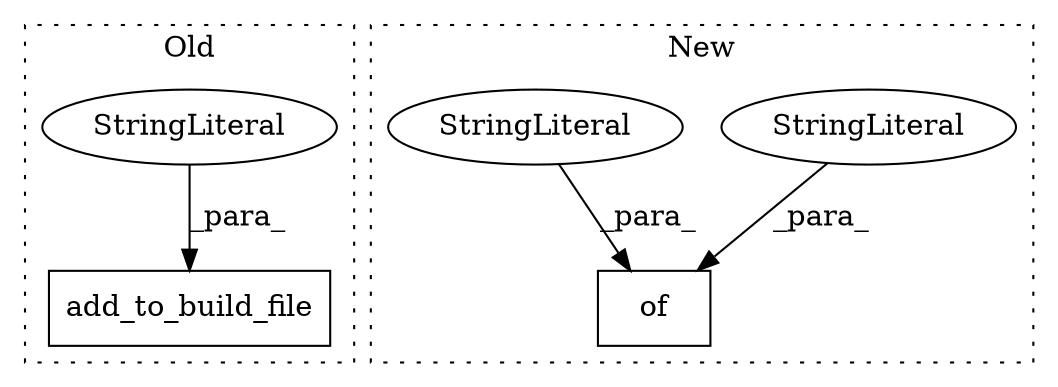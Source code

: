 digraph G {
subgraph cluster0 {
1 [label="add_to_build_file" a="32" s="1854,1911" l="18,1" shape="box"];
3 [label="StringLiteral" a="45" s="1872" l="18" shape="ellipse"];
label = "Old";
style="dotted";
}
subgraph cluster1 {
2 [label="of" a="32" s="1567,1817" l="3,1" shape="box"];
4 [label="StringLiteral" a="45" s="1696" l="24" shape="ellipse"];
5 [label="StringLiteral" a="45" s="1693" l="2" shape="ellipse"];
label = "New";
style="dotted";
}
3 -> 1 [label="_para_"];
4 -> 2 [label="_para_"];
5 -> 2 [label="_para_"];
}